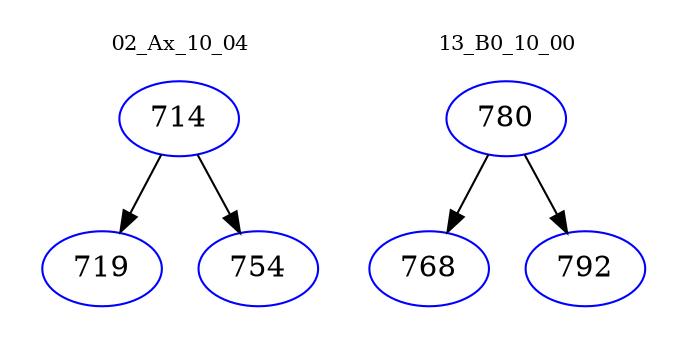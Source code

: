 digraph{
subgraph cluster_0 {
color = white
label = "02_Ax_10_04";
fontsize=10;
T0_714 [label="714", color="blue"]
T0_714 -> T0_719 [color="black"]
T0_719 [label="719", color="blue"]
T0_714 -> T0_754 [color="black"]
T0_754 [label="754", color="blue"]
}
subgraph cluster_1 {
color = white
label = "13_B0_10_00";
fontsize=10;
T1_780 [label="780", color="blue"]
T1_780 -> T1_768 [color="black"]
T1_768 [label="768", color="blue"]
T1_780 -> T1_792 [color="black"]
T1_792 [label="792", color="blue"]
}
}

